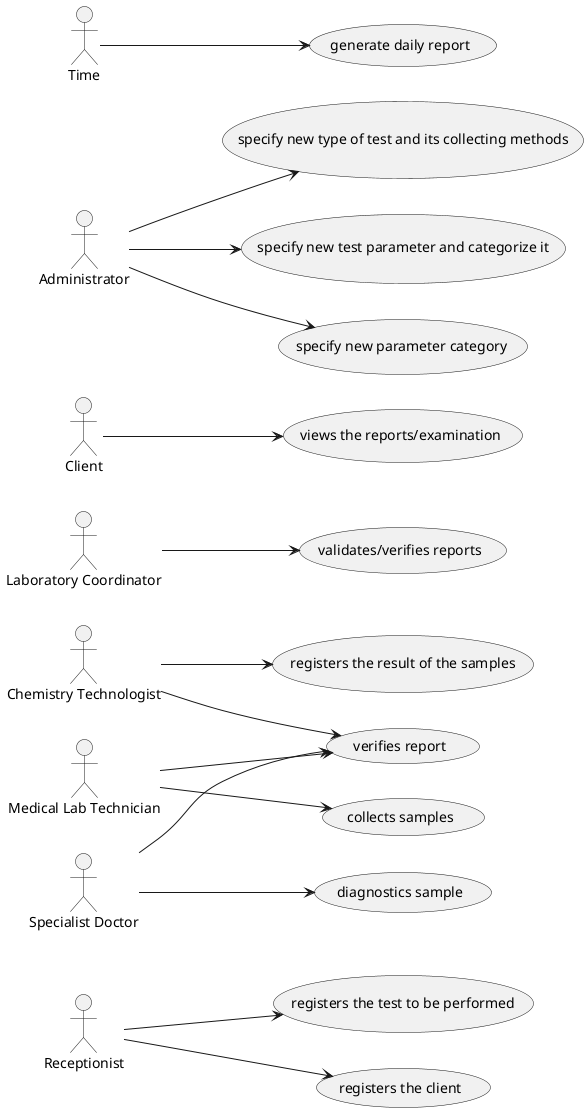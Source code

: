 @startuml
left to right direction

:Receptionist: --> (registers the test to be performed)
:Receptionist: --> (registers the client)

:Chemistry Technologist: --> (registers the result of the samples)
:Chemistry Technologist: --> (verifies report)

:Medical Lab Technician: --> (collects samples)
:Medical Lab Technician: --> (verifies report)

:Specialist Doctor: --> (diagnostics sample)
:Specialist Doctor: --> (verifies report)

:Laboratory Coordinator: --> (validates/verifies reports)

:Client: --> (views the reports/examination)

:Administrator: --> (specify new type of test and its collecting methods)
:Administrator: --> (specify new test parameter and categorize it)
:Administrator: --> (specify new parameter category)

:Time: --> (generate daily report)

@enduml
